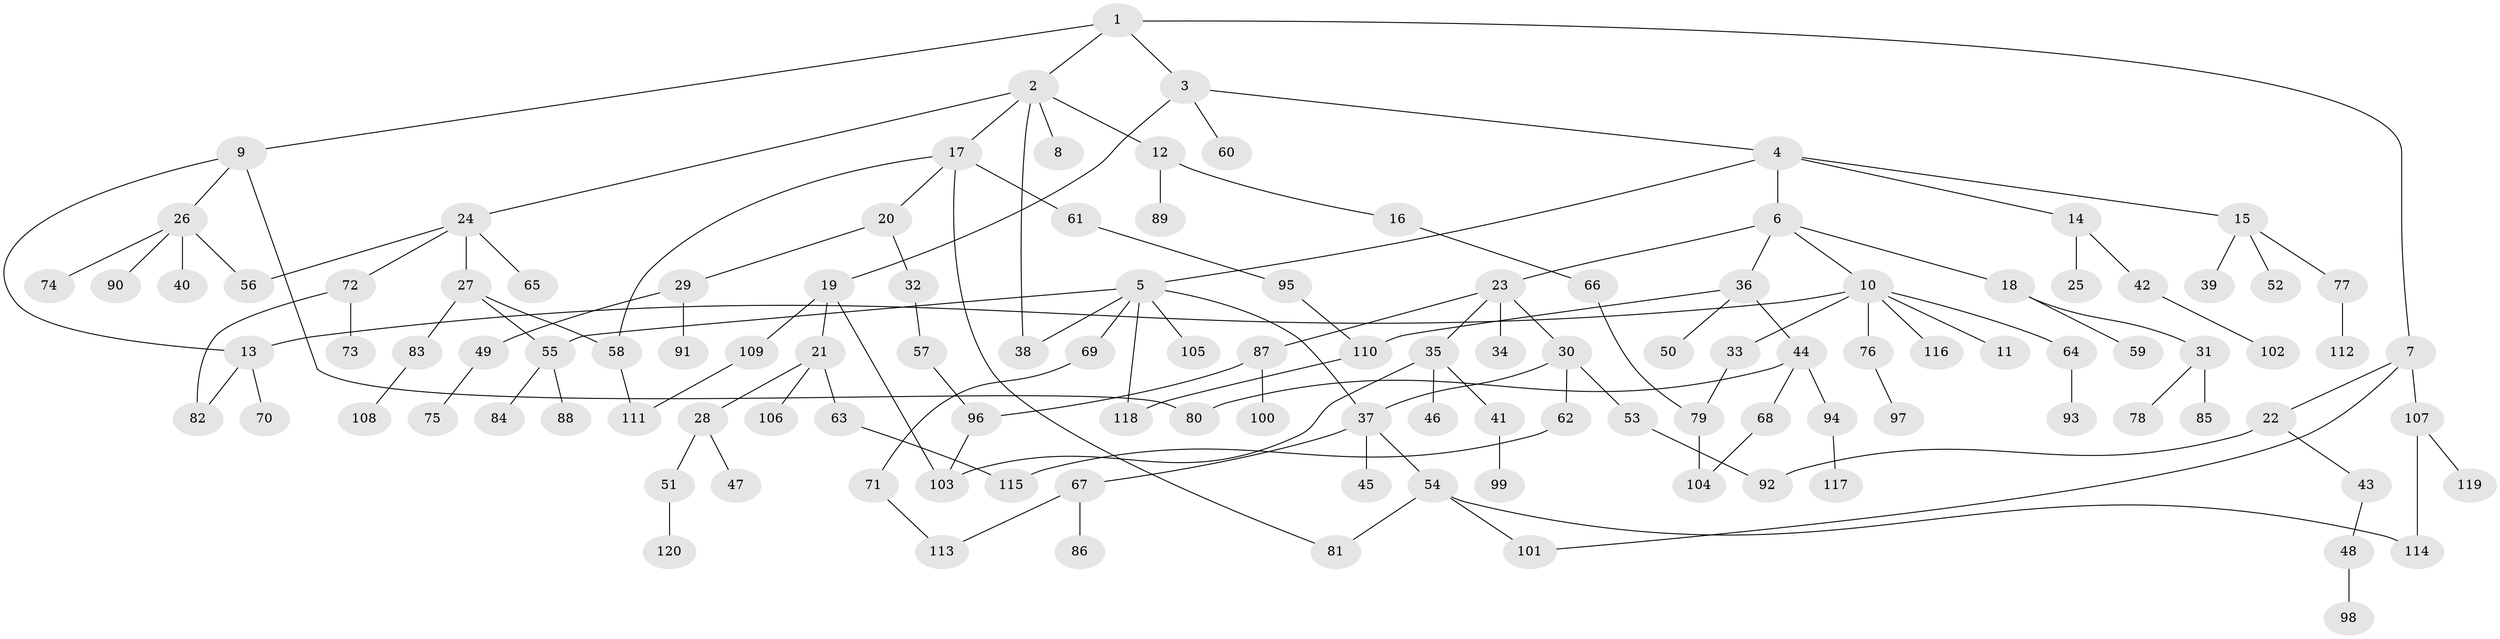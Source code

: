 // Generated by graph-tools (version 1.1) at 2025/34/03/09/25 02:34:13]
// undirected, 120 vertices, 141 edges
graph export_dot {
graph [start="1"]
  node [color=gray90,style=filled];
  1;
  2;
  3;
  4;
  5;
  6;
  7;
  8;
  9;
  10;
  11;
  12;
  13;
  14;
  15;
  16;
  17;
  18;
  19;
  20;
  21;
  22;
  23;
  24;
  25;
  26;
  27;
  28;
  29;
  30;
  31;
  32;
  33;
  34;
  35;
  36;
  37;
  38;
  39;
  40;
  41;
  42;
  43;
  44;
  45;
  46;
  47;
  48;
  49;
  50;
  51;
  52;
  53;
  54;
  55;
  56;
  57;
  58;
  59;
  60;
  61;
  62;
  63;
  64;
  65;
  66;
  67;
  68;
  69;
  70;
  71;
  72;
  73;
  74;
  75;
  76;
  77;
  78;
  79;
  80;
  81;
  82;
  83;
  84;
  85;
  86;
  87;
  88;
  89;
  90;
  91;
  92;
  93;
  94;
  95;
  96;
  97;
  98;
  99;
  100;
  101;
  102;
  103;
  104;
  105;
  106;
  107;
  108;
  109;
  110;
  111;
  112;
  113;
  114;
  115;
  116;
  117;
  118;
  119;
  120;
  1 -- 2;
  1 -- 3;
  1 -- 7;
  1 -- 9;
  2 -- 8;
  2 -- 12;
  2 -- 17;
  2 -- 24;
  2 -- 38;
  3 -- 4;
  3 -- 19;
  3 -- 60;
  4 -- 5;
  4 -- 6;
  4 -- 14;
  4 -- 15;
  5 -- 38;
  5 -- 55;
  5 -- 69;
  5 -- 105;
  5 -- 118;
  5 -- 37;
  6 -- 10;
  6 -- 18;
  6 -- 23;
  6 -- 36;
  7 -- 22;
  7 -- 107;
  7 -- 101;
  9 -- 13;
  9 -- 26;
  9 -- 80;
  10 -- 11;
  10 -- 33;
  10 -- 64;
  10 -- 76;
  10 -- 116;
  10 -- 13;
  12 -- 16;
  12 -- 89;
  13 -- 70;
  13 -- 82;
  14 -- 25;
  14 -- 42;
  15 -- 39;
  15 -- 52;
  15 -- 77;
  16 -- 66;
  17 -- 20;
  17 -- 61;
  17 -- 81;
  17 -- 58;
  18 -- 31;
  18 -- 59;
  19 -- 21;
  19 -- 103;
  19 -- 109;
  20 -- 29;
  20 -- 32;
  21 -- 28;
  21 -- 63;
  21 -- 106;
  22 -- 43;
  22 -- 92;
  23 -- 30;
  23 -- 34;
  23 -- 35;
  23 -- 87;
  24 -- 27;
  24 -- 65;
  24 -- 72;
  24 -- 56;
  26 -- 40;
  26 -- 56;
  26 -- 74;
  26 -- 90;
  27 -- 58;
  27 -- 83;
  27 -- 55;
  28 -- 47;
  28 -- 51;
  29 -- 49;
  29 -- 91;
  30 -- 37;
  30 -- 53;
  30 -- 62;
  31 -- 78;
  31 -- 85;
  32 -- 57;
  33 -- 79;
  35 -- 41;
  35 -- 46;
  35 -- 103;
  36 -- 44;
  36 -- 50;
  36 -- 110;
  37 -- 45;
  37 -- 54;
  37 -- 67;
  41 -- 99;
  42 -- 102;
  43 -- 48;
  44 -- 68;
  44 -- 94;
  44 -- 80;
  48 -- 98;
  49 -- 75;
  51 -- 120;
  53 -- 92;
  54 -- 101;
  54 -- 81;
  54 -- 114;
  55 -- 84;
  55 -- 88;
  57 -- 96;
  58 -- 111;
  61 -- 95;
  62 -- 115;
  63 -- 115;
  64 -- 93;
  66 -- 79;
  67 -- 86;
  67 -- 113;
  68 -- 104;
  69 -- 71;
  71 -- 113;
  72 -- 73;
  72 -- 82;
  76 -- 97;
  77 -- 112;
  79 -- 104;
  83 -- 108;
  87 -- 100;
  87 -- 96;
  94 -- 117;
  95 -- 110;
  96 -- 103;
  107 -- 114;
  107 -- 119;
  109 -- 111;
  110 -- 118;
}
